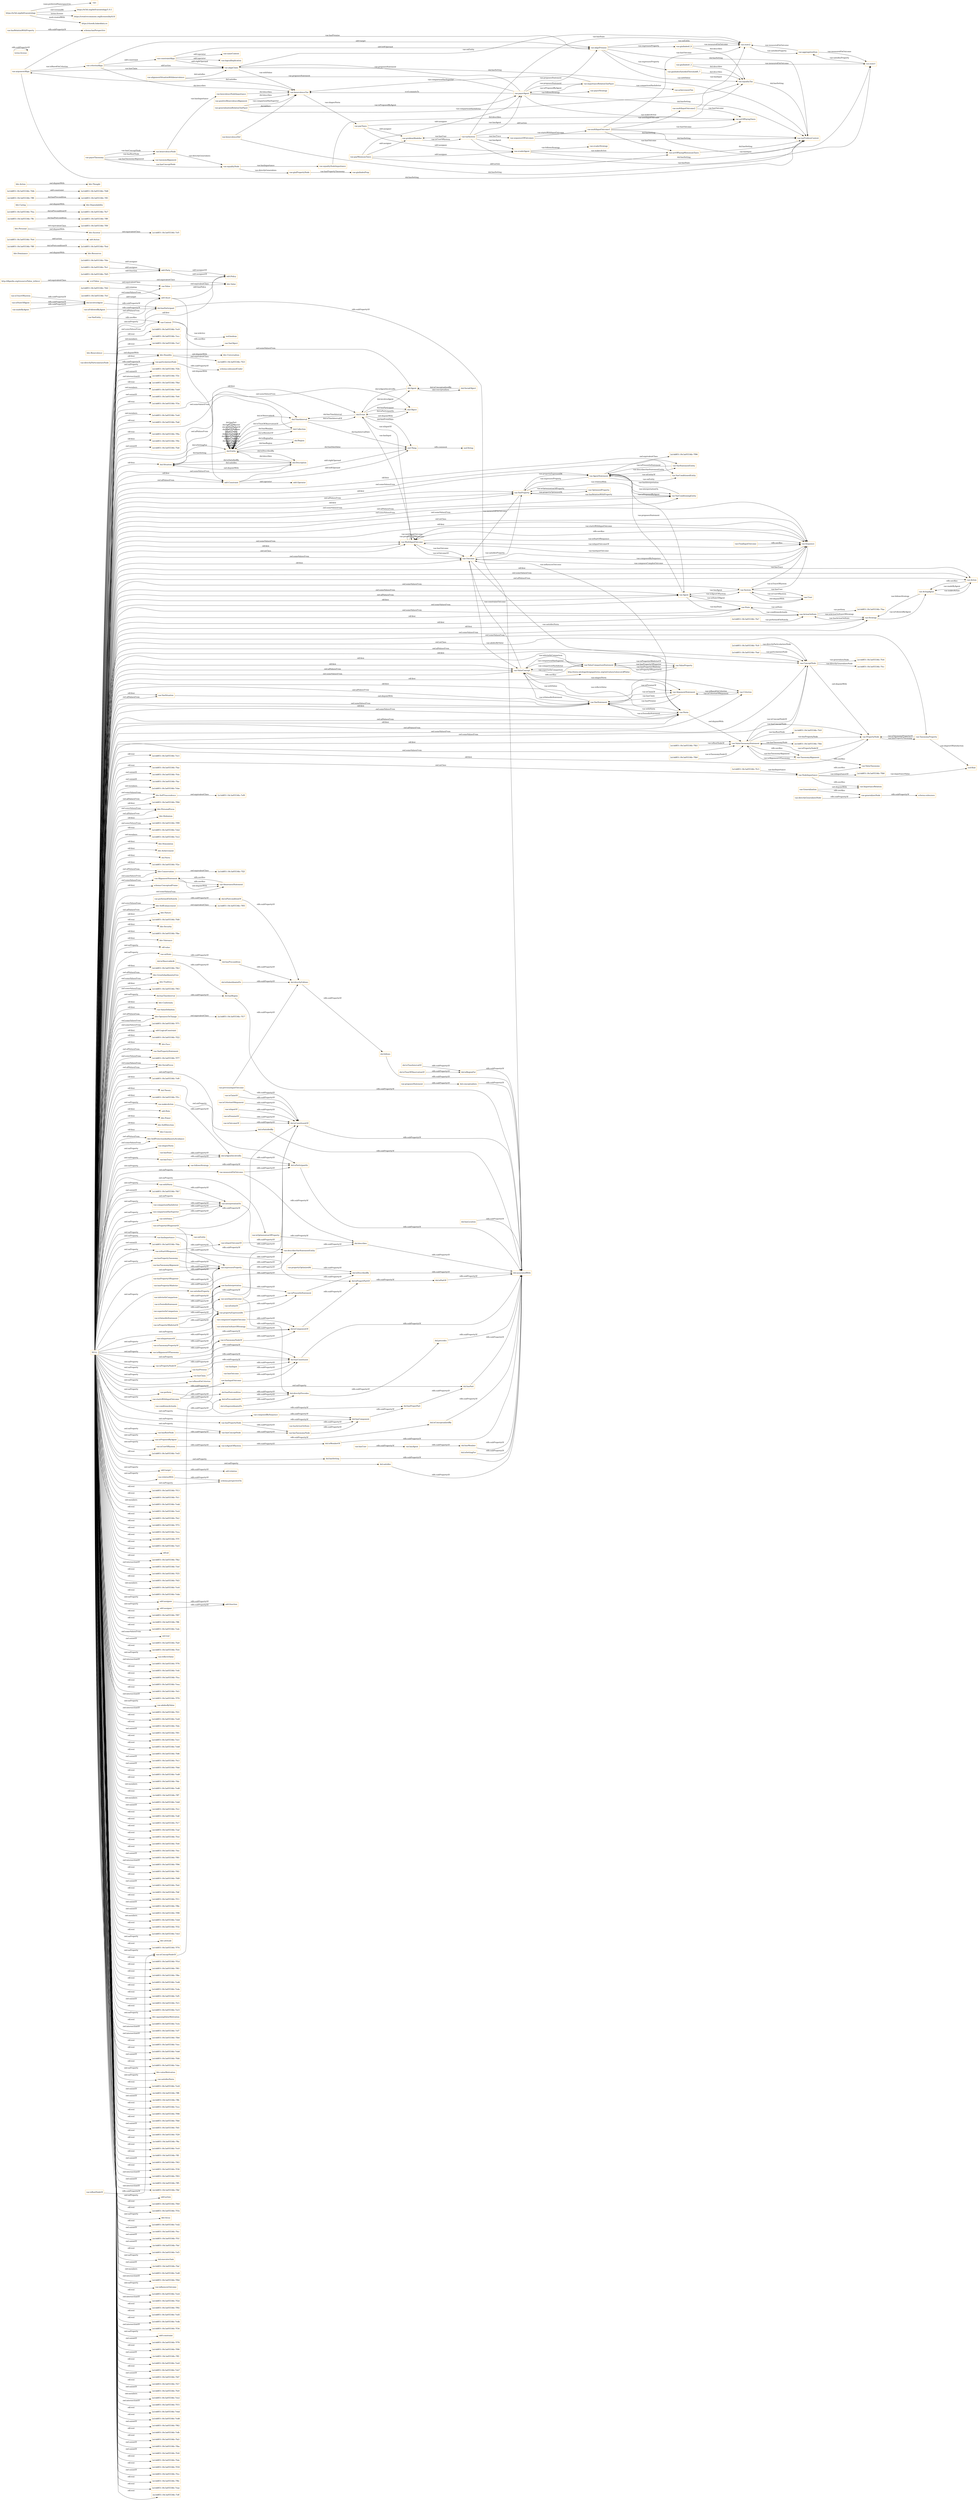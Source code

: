 digraph ar2dtool_diagram { 
rankdir=LR;
size="1501"
node [shape = rectangle, color="orange"]; "2a1dd851:18c3a05534b:-7f0e" "bhv:Dominance" "2a1dd851:18c3a05534b:-7ff0" "dul:Situation" "2a1dd851:18c3a05534b:-7f04" "odrl:Action" "2a1dd851:18c3a05534b:-7f23" "2a1dd851:18c3a05534b:-7fd5" "bhv:PersonalFocus" "2a1dd851:18c3a05534b:-7f0f" "bhv:Hedonism" "bhv:Societal" "vae:NodeImportance" "bhv:Universalism" "2a1dd851:18c3a05534b:-7f99" "2a1dd851:18c3a05534b:-7fb5" "2a1dd851:18c3a05534b:-7f2f" "vae:Value" "bhv:Stimulation" "odrl:Policy" "bhv:Achievement" "bhv:Value" "dul:Norm" "2a1dd851:18c3a05534b:-7fcf" "2a1dd851:18c3a05534b:-7ff9" "odrl:Operator" "2a1dd851:18c3a05534b:-7fc6" "2a1dd851:18c3a05534b:-7f2e" "vae:VaeProperty" "bhv:SelfTrascendence" "2a1dd851:18c3a05534b:-7fc3" "vae:Outcome" "2a1dd851:18c3a05534b:-7fe7" "schema:ConceptualFrame" "vae:VaeEntity" "vae:MultiInputOutcome" "bhv:Conservation" "vae:AlignmentStatement" "bhv:Dependability" "dul:SocialObject" "bhv:Caring" "odrl:Asset" "bhv:Nature" "2a1dd851:18c3a05534b:-7f05" "vae:Generalization" "2a1dd851:18c3a05534b:-7fed" "vae:Context" "vae:ActionOnState" "vae:VaeStatement" "vae:TaxonomyProperty" "bhv:Security" "vae:ConceptNode" "dul:Object" "2a1dd851:18c3a05534b:-7fbe" "bhv:Tolerance" "vae:System" "http://dbpedia.org/resource/Value_(ethics)" "bhv:Humility" "2a1dd851:18c3a05534b:-7fb8" "2a1dd851:18c3a05534b:-7fbb" "2a1dd851:18c3a05534b:-7fb3" "2a1dd851:18c3a05534b:-7fde" "odrl:Party" "vae:Norm" "bhv:GrowthAndAnxietyFree" "vae:User" "vae:Sequence" "vae:AgentStatement" "2a1dd851:18c3a05534b:-7fc9" "2a1dd851:18c3a05534b:-7fcc" "vae:VaeConditionedEntity" "bhv:Tradition" "dul:Event" "2a1dd851:18c3a05534b:-7ff6" "dul:Agent" "2a1dd851:18c3a05534b:-7f63" "vae:ValueTaxonomyStatement" "2a1dd851:18c3a05534b:-7fd2" "2a1dd851:18c3a05534b:-7fea" "vae:TaxonomyAlignment" "bhv:SelfEnhancement" "vae:Strategy" "vae:Agent" "bhv:Benevolence" "vae:FinalInputOutcome" "vae:VaeSituation" "bhv:Conformity" "vae:Action" "bhv:Resources" "dul:Collection" "vae:AwarenessStatement" "2a1dd851:18c3a05534b:-7fd8" "vae:ValueDefinition" "bhv:OpennessToChange" "2a1dd851:18c3a05534b:-7f71" "vae:ActingAgent" "odrl:LogicalConstraint" "vae:ValueConcept" "vae:PropertyNode" "vae:ValueProperty" "vae:ValueComparisonStatement" "vae:VaeStatementEntity" "vae:Criterion" "bhv:Thought" "dul:TimeInterval" "2a1dd851:18c3a05534b:-7f22" "vae:State" "dul:Entity" "2a1dd851:18c3a05534b:-7fa7" "bhv:Face" "vae:VaeConditioningEntity" "2a1dd851:18c3a05534b:-7ef9" "vae:VaePropertyStatement" "2a1dd851:18c3a05534b:-7f77" "bhv:SocialFocus" "2a1dd851:18c3a05534b:-7ef0" "odrl:Constraint" "vae:OptimizedProperty" "dul:Theory" "2a1dd851:18c3a05534b:-7f96" "dul:Region" "dul:Description" "2a1dd851:18c3a05534b:-7f1c" "2a1dd851:18c3a05534b:-7fad" "bhv:Action" "vcvf:Value" "2a1dd851:18c3a05534b:-7faa" "odrl:Rule" "bhv:Power" "vae:ImportanceRelation" "bhv:Personal" "2a1dd851:18c3a05534b:-7ef1" "2a1dd851:18c3a05534b:-7ff3" "2a1dd851:18c3a05534b:-7fb0" "2a1dd851:18c3a05534b:-7fc0" "2a1dd851:18c3a05534b:-7f17" "2a1dd851:18c3a05534b:-7fdb" "vae:ArgumentStatement" "2a1dd851:18c3a05534b:-7fe4" "2a1dd851:18c3a05534b:-7ffc" "bhv:SelfDirection" "bhv:Concern" "2a1dd851:18c3a05534b:-7fe1" "bhv:SelfProtectionAndAnxietyAvoidance" ; /*classes style*/
	"bhv:Action" -> "bhv:Thought" [ label = "owl:disjointWith" ];
	"vae:particularizesNode" -> "schema:subsumedUnder" [ label = "rdfs:subPropertyOf" ];
	"vae:hasConceptNode" -> "vae:hasTaxonomyNode" [ label = "rdfs:subPropertyOf" ];
	"vae:ConceptNode" -> "vae:PropertyNode" [ label = "owl:disjointWith" ];
	"vae:argumentAlign" -> "vae:criterionAlign" [ label = "vae:isBasedOnCriterion" ];
	"vae:argumentAlign" -> "vae:alignPremise" [ label = "vae:hasPremise" ];
	"vae:argumentAlign" -> "vae:alignClaim" [ label = "vae:hasClaim" ];
	"vae:argumentAlign" -> "vae:taxProblemContext" [ label = "dul:hasSetting" ];
	"vae:isTaxonomyNodeOf" -> "dul:isComponentOf" [ label = "rdfs:subPropertyOf" ];
	"vae:previousInputOutcome" -> "dul:isConstituentOf" [ label = "rdfs:subPropertyOf" ];
	"vae:previousInputOutcome" -> "dul:directlyFollows" [ label = "rdfs:subPropertyOf" ];
	"vae:proposesStatement" -> "dul:conceptualizes" [ label = "rdfs:subPropertyOf" ];
	"vae:hasTaxonomyNode" -> "dul:hasComponent" [ label = "rdfs:subPropertyOf" ];
	"vae:giniPropertyNode" -> "vae:giniIndexProp" [ label = "vae:hasPropertyTaxonomy" ];
	"dul:isSatisfiedBy" -> "dul:associatedWith" [ label = "rdfs:subPropertyOf" ];
	"vae:nextInputOutcome" -> "dul:isConstituentOf" [ label = "rdfs:subPropertyOf" ];
	"vae:nextInputOutcome" -> "dul:directlyPrecedes" [ label = "rdfs:subPropertyOf" ];
	"vae:VaeSituation" -> "vae:VaeStatement" [ label = "owl:disjointWith" ];
	"vae:benvolenceNodeImportance" -> "vae:benevolenceTax" [ label = "dul:describes" ];
	"dul:conceptualizes" -> "dul:associatedWith" [ label = "rdfs:subPropertyOf" ];
	"vae:comparisonHasInferior" -> "vae:interpretationOn" [ label = "rdfs:subPropertyOf" ];
	"vae:hasTrace" -> "dul:isAgentInvolvedIn" [ label = "rdfs:subPropertyOf" ];
	"vae:isInputOf" -> "dul:isConstituentOf" [ label = "rdfs:subPropertyOf" ];
	"dul:involvesAgent" -> "dul:hasParticipant" [ label = "rdfs:subPropertyOf" ];
	"dul:isObservableAt" -> "dul:hasRegion" [ label = "rdfs:subPropertyOf" ];
	"terms:license" -> "terms:license" [ label = "rdfs:subPropertyOf" ];
	"vae:multiInputOutcome2" -> "vae:actOfPayingTaxes" [ label = "vae:hasOutcome" ];
	"vae:multiInputOutcome2" -> "vae:state2" [ label = "vae:hasInput" ];
	"dul:hasLocation" -> "dul:associatedWith" [ label = "rdfs:subPropertyOf" ];
	"bhv:SelfTrascendence" -> "2a1dd851:18c3a05534b:-7ef9" [ label = "owl:equivalentClass" ];
	"dul:isAgentInvolvedIn" -> "dul:isParticipantIn" [ label = "rdfs:subPropertyOf" ];
	"http://dbpedia.org/resource/Value_(ethics)" -> "vcvf:Value" [ label = "owl:equivalentClass" ];
	"vae:describesVaeStatementEntity" -> "dul:describes" [ label = "rdfs:subPropertyOf" ];
	"vae:hasPropertyTaxonomy" -> "vae:expressesProperty" [ label = "rdfs:subPropertyOf" ];
	"dul:Event" -> "dul:Object" [ label = "owl:disjointWith" ];
	"vae:isPremiseOf" -> "dul:isConstituentOf" [ label = "rdfs:subPropertyOf" ];
	"dul:isConstituentOf" -> "dul:associatedWith" [ label = "rdfs:subPropertyOf" ];
	"vae:interpretationOn" -> "vae:describesVaeStatementEntity" [ label = "rdfs:subPropertyOf" ];
	"vae:isTestedInStatement" -> "vae:hasInterpretation" [ label = "rdfs:subPropertyOf" ];
	"dul:Description" -> "dul:Situation" [ label = "owl:disjointWith" ];
	"vae:giniIndex0_3" -> "vae:state1" [ label = "vae:measuredOnOutcome" ];
	"vae:giniIndex0_3" -> "vae:equalityTax" [ label = "dul:describes" ];
	"vae:madeByAgent" -> "dul:involvesAgent" [ label = "rdfs:subPropertyOf" ];
	"dul:isPreconditionOf" -> "dul:directlyPrecedes" [ label = "rdfs:subPropertyOf" ];
	"vae:isOutcomeOf" -> "dul:isConstituentOf" [ label = "rdfs:subPropertyOf" ];
	"vae:isPresentInStatement" -> "dul:isDescribedBy" [ label = "rdfs:subPropertyOf" ];
	"vae:hasInput" -> "dul:hasConstituent" [ label = "rdfs:subPropertyOf" ];
	"bhv:Personal" -> "bhv:Societal" [ label = "owl:disjointWith" ];
	"bhv:Personal" -> "2a1dd851:18c3a05534b:-7f0f" [ label = "owl:equivalentClass" ];
	"vae:hasUser" -> "vae:hasAgent" [ label = "rdfs:subPropertyOf" ];
	"vae:equalityTax" -> "vae:taxProblemContext" [ label = "dul:hasSetting" ];
	"dul:hasPart" -> "dul:associatedWith" [ label = "rdfs:subPropertyOf" ];
	"vae:onState" -> "dul:hasPrecondition" [ label = "rdfs:subPropertyOf" ];
	"vae:hasActionOnState" -> "dul:hasComponent" [ label = "rdfs:subPropertyOf" ];
	"vae:AgentStatement" -> "2a1dd851:18c3a05534b:-7f96" [ label = "owl:equivalentClass" ];
	"vae:hasPropertyNode" -> "vae:hasTaxonomyNode" [ label = "rdfs:subPropertyOf" ];
	"vae:hasPropertyNode" -> "dul:hasComponent" [ label = "rdfs:subPropertyOf" ];
	"vae:payMinimumTaxes" -> "vae:problemModeller" [ label = "odrl:assigner" ];
	"vae:payMinimumTaxes" -> "vae:payerAgent" [ label = "odrl:assignee" ];
	"vae:payMinimumTaxes" -> "vae:evaderAgent" [ label = "odrl:assignee" ];
	"vae:payMinimumTaxes" -> "vae:actOfPayingMiniumumTaxes" [ label = "odrl:action" ];
	"vae:equalityNode" -> "vae:giniPropertyNode" [ label = "vae:directlyGeneralizes" ];
	"vae:equalityNode" -> "vae:equalityNodeImportance" [ label = "vae:hasImportance" ];
	"dul:hasPrecondition" -> "dul:directlyFollows" [ label = "rdfs:subPropertyOf" ];
	"vae:hasPropertyOfSuperior" -> "vae:expressesProperty" [ label = "rdfs:subPropertyOf" ];
	"odrl:Asset" -> "odrl:Constraint" [ label = "owl:disjointWith" ];
	"bhv:Conservation" -> "2a1dd851:18c3a05534b:-7f2f" [ label = "owl:equivalentClass" ];
	"dul:hasRegion" -> "dul:associatedWith" [ label = "rdfs:subPropertyOf" ];
	"vae:isPropertyNodeOf" -> "vae:isTaxonomyNodeOf" [ label = "rdfs:subPropertyOf" ];
	"vae:isPropertyNodeOf" -> "dul:isComponentOf" [ label = "rdfs:subPropertyOf" ];
	"bhv:Societal" -> "2a1dd851:18c3a05534b:-7ef1" [ label = "owl:equivalentClass" ];
	"dul:precedes" -> "dul:associatedWith" [ label = "rdfs:subPropertyOf" ];
	"vae:comparisonHasSuperior" -> "vae:interpretationOn" [ label = "rdfs:subPropertyOf" ];
	"vae:hasOutcome" -> "dul:hasConstituent" [ label = "rdfs:subPropertyOf" ];
	"vae:Norm" -> "vae:ValueTaxonomyStatement" [ label = "owl:disjointWith" ];
	"vae:alignPremise" -> "vae:equalityTax" [ label = "vae:withValue" ];
	"vae:alignPremise" -> "vae:state2" [ label = "vae:onEntity" ];
	"vae:alignPremise" -> "vae:giniIndexSatisfiedThreshold0_7" [ label = "vae:expressesProperty" ];
	"vae:alignPremise" -> "vae:giniIndex0_9" [ label = "vae:expressesProperty" ];
	"vae:alignPremise" -> "vae:taxProblemContext" [ label = "dul:hasSetting" ];
	"vae:isProposedByAgent" -> "dul:isConceptualizedBy" [ label = "rdfs:subPropertyOf" ];
	"dul:isComponentOf" -> "dul:isPropertPartOf" [ label = "rdfs:subPropertyOf" ];
	"vae:Value" -> "bhv:Value" [ label = "owl:equivalentClass" ];
	"bhv:Dominance" -> "bhv:Resources" [ label = "owl:disjointWith" ];
	"vae:isEntityOf" -> "vae:isPresentInStatement" [ label = "rdfs:subPropertyOf" ];
	"dul:isConceptualizedBy" -> "dul:associatedWith" [ label = "rdfs:subPropertyOf" ];
	"vae:MultiInputOutcome" -> "vae:Sequence" [ label = "rdfs:seeAlso" ];
	"vae:propertyExpressedAt" -> "vae:isPresentInStatement" [ label = "rdfs:subPropertyOf" ];
	"vae:payerAgent" -> "vae:taxProblemContext" [ label = "dul:hasSetting" ];
	"vae:payerAgent" -> "vae:importanceRelationTaxPayer" [ label = "vae:proposesStatement" ];
	"vae:payerAgent" -> "vae:payerStrategy" [ label = "vae:followsStrategy" ];
	"vae:payerAgent" -> "vae:benevolenceTax" [ label = "vcvf:commitsTo" ];
	"vae:payerAgent" -> "vae:argumentAlign" [ label = "vae:proposesStatement" ];
	"vae:payerAgent" -> "vae:alignClaim" [ label = "vae:proposesStatement" ];
	"vae:payerAgent" -> "vae:actOfPayingTaxes" [ label = "vae:makesAction" ];
	"vae:payerAgent" -> "vae:alignPremise" [ label = "vae:proposesStatement" ];
	"vae:hasState" -> "dul:isAgentInvolvedIn" [ label = "rdfs:subPropertyOf" ];
	"vae:AwarenessStatement" -> "vae:AlignmentStatement" [ label = "rdfs:seeAlso" ];
	"vae:isConceptNodeOf" -> "vae:isTaxonomyNodeOf" [ label = "rdfs:subPropertyOf" ];
	"bhv:Caring" -> "bhv:Dependability" [ label = "owl:disjointWith" ];
	"vae:payTaxes" -> "vae:problemModeller" [ label = "odrl:assigner" ];
	"vae:payTaxes" -> "vae:evaderAgent" [ label = "odrl:assignee" ];
	"vae:payTaxes" -> "vae:actOfPayingTaxes" [ label = "odrl:action" ];
	"vae:hasRootNode" -> "vae:hasConceptNode" [ label = "rdfs:subPropertyOf" ];
	"vae:isAgentOfSystem" -> "dul:isMemberOf" [ label = "rdfs:subPropertyOf" ];
	"dul:hasProperPart" -> "dul:hasPart" [ label = "rdfs:subPropertyOf" ];
	"vae:aggregationSum" -> "vae:state2" [ label = "vae:measuredOnOutcome" ];
	"vae:aggregationSum" -> "vae:state1" [ label = "vae:measuredOnOutcome" ];
	"vae:ValueConcept" -> "http://www.ontologydesignpatterns.org/ont/values/valuecore#Value" [ label = "rdfs:seeAlso" ];
	"vae:state1" -> "vae:aggregationSum" [ label = "vae:satisfiesProperty" ];
	"vae:isInputOutcomeOf" -> "dul:isConstituentOf" [ label = "rdfs:subPropertyOf" ];
	"vae:payerTaxonomy" -> "vae:taxonomAlignment" [ label = "vae:hasTaxonomyAlignment" ];
	"vae:payerTaxonomy" -> "vae:benevolenceNode" [ label = "vae:hasRootNode" ];
	"vae:payerTaxonomy" -> "vae:equalityNode" [ label = "vae:hasConceptNode" ];
	"vae:payerTaxonomy" -> "vae:benevolenceNode" [ label = "vae:hasConceptNode" ];
	"vae:isTaxonomyPropertyOf" -> "vae:propertyExpressedAt" [ label = "rdfs:subPropertyOf" ];
	"vae:giniIndex0_9" -> "vae:state2" [ label = "vae:measuredOnOutcome" ];
	"vae:giniIndex0_9" -> "vae:equalityTax" [ label = "dul:describes" ];
	"vae:directlyParticularizesNode" -> "vae:particularizesNode" [ label = "rdfs:subPropertyOf" ];
	"vae:isRootNodeOf" -> "vae:isConceptNodeOf" [ label = "rdfs:subPropertyOf" ];
	"vae:problemModeller" -> "vae:taxSystem" [ label = "vae:isUserOfSystem" ];
	"dul:hasSetting" -> "dul:associatedWith" [ label = "rdfs:subPropertyOf" ];
	"dul:hasMember" -> "dul:associatedWith" [ label = "rdfs:subPropertyOf" ];
	"vae:expressesProperty" -> "vae:describesVaeStatementEntity" [ label = "rdfs:subPropertyOf" ];
	"vae:taxSystem" -> "vae:problemModeller" [ label = "vae:hasUser" ];
	"vae:taxSystem" -> "vae:sequenceOfOutcomes" [ label = "vae:hasTrace" ];
	"vae:taxSystem" -> "vae:state2" [ label = "vae:hasState" ];
	"vae:taxSystem" -> "vae:state1" [ label = "vae:hasState" ];
	"vae:taxSystem" -> "vae:payerAgent" [ label = "vae:hasAgent" ];
	"vae:taxSystem" -> "vae:evaderAgent" [ label = "vae:hasAgent" ];
	"vae:taxSystem" -> "vae:taxProblemContext" [ label = "dul:hasSetting" ];
	"vae:hasAgent" -> "dul:hasMember" [ label = "rdfs:subPropertyOf" ];
	"vae:isFollowedByAgent" -> "dul:hasParticipant" [ label = "rdfs:subPropertyOf" ];
	"vae:criterionAlign" -> "vae:alignPremise" [ label = "odrl:target" ];
	"vae:criterionAlign" -> "vae:constraintAlign" [ label = "odrl:constraint" ];
	"vae:criterionAlign" -> "vae:alignClaim" [ label = "odrl:action" ];
	"vae:criterionAlign" -> "vae:benevolenceTax" [ label = "dul:describes" ];
	"vae:hasRelationWithProperty" -> "schema:hasPerspective" [ label = "rdfs:subPropertyOf" ];
	"vae:measuredOnOutcome" -> "dul:isParticipantIn" [ label = "rdfs:subPropertyOf" ];
	"vae:measuredOnOutcome" -> "dul:describes" [ label = "rdfs:subPropertyOf" ];
	"vae:isImportanceOf" -> "vae:propertyExpressedAt" [ label = "rdfs:subPropertyOf" ];
	"dul:isSettingFor" -> "dul:associatedWith" [ label = "rdfs:subPropertyOf" ];
	"vae:perform" -> "dul:hasPostcondition" [ label = "rdfs:subPropertyOf" ];
	"vcvf:Value" -> "bhv:Value" [ label = "owl:equivalentClass" ];
	"vcvf:Value" -> "vae:Value" [ label = "owl:equivalentClass" ];
	"dul:isPartOf" -> "dul:associatedWith" [ label = "rdfs:subPropertyOf" ];
	"vae:isTraceOfSystem" -> "dul:involvesAgent" [ label = "rdfs:subPropertyOf" ];
	"dul:isParticipantIn" -> "dul:associatedWith" [ label = "rdfs:subPropertyOf" ];
	"vae:directlyGeneralizesNode" -> "vae:generalizesNode" [ label = "rdfs:subPropertyOf" ];
	"dul:hasTimeInterval" -> "dul:hasRegion" [ label = "rdfs:subPropertyOf" ];
	"vae:importanceRelationTaxPayer" -> "vae:payerAgent" [ label = "vae:isProposedByAgent" ];
	"vae:importanceRelationTaxPayer" -> "vae:benevolenceTax" [ label = "vae:comparisonHasSuperior" ];
	"vae:importanceRelationTaxPayer" -> "vae:achievementTax" [ label = "vae:comparisonHasInferior" ];
	"vae:conditionsActionIn" -> "dul:isPreconditionOf" [ label = "rdfs:subPropertyOf" ];
	"vae:superiorInComparison" -> "vae:hasInterpretation" [ label = "rdfs:subPropertyOf" ];
	"vae:System" -> "vae:User" [ label = "owl:disjointWith" ];
	"dul:satisfies" -> "dul:associatedWith" [ label = "rdfs:subPropertyOf" ];
	"vae:ValueTaxonomyStatement" -> "vae:TaxonomyAlignment" [ label = "rdfs:seeAlso" ];
	"vae:followsStrategy" -> "dul:isParticipantIn" [ label = "rdfs:subPropertyOf" ];
	"vae:hasPropertyOfInferior" -> "vae:expressesProperty" [ label = "rdfs:subPropertyOf" ];
	"vae:composedBySequence" -> "dul:hasComponent" [ label = "rdfs:subPropertyOf" ];
	"vae:isActionOnStateOfStrategy" -> "dul:isComponentOf" [ label = "rdfs:subPropertyOf" ];
	"https://w3id.org/def/vaeontology" -> "vae:" [ label = "vann:preferredNamespaceUri" ];
	"https://w3id.org/def/vaeontology" -> "https://w3id.org/def/vaeontology/1.0.1" [ label = "owl:versionIRI" ];
	"https://w3id.org/def/vaeontology" -> "https://creativecommons.org/licenses/by/4.0/" [ label = "terms:license" ];
	"https://w3id.org/def/vaeontology" -> "https://chowlk.linkeddata.es" [ label = "mod:createdWith" ];
	"vae:benevolenceTax" -> "vae:payTaxes" [ label = "vae:shapesNorm" ];
	"dul:hasComponent" -> "dul:hasProperPart" [ label = "rdfs:subPropertyOf" ];
	"vae:startsWithInputOutcome" -> "vae:hasInputOutcome" [ label = "rdfs:subPropertyOf" ];
	"vae:startsWithInputOutcome" -> "dul:hasProperPart" [ label = "rdfs:subPropertyOf" ];
	"dul:hasParticipant" -> "dul:associatedWith" [ label = "rdfs:subPropertyOf" ];
	"vae:isOptimizationOfProperty" -> "dul:describes" [ label = "rdfs:subPropertyOf" ];
	"vae:propertyOptimizedAt" -> "dul:isDescribedBy" [ label = "rdfs:subPropertyOf" ];
	"bhv:Humility" -> "bhv:Universalism" [ label = "owl:disjointWith" ];
	"bhv:Humility" -> "2a1dd851:18c3a05534b:-7f23" [ label = "owl:equivalentClass" ];
	"vae:FinalInputOutcome" -> "vae:Sequence" [ label = "rdfs:seeAlso" ];
	"odrl:target" -> "odrl:relation" [ label = "rdfs:subPropertyOf" ];
	"vae:benevolenceDef" -> "vae:benevolenceTax" [ label = "dul:defines" ];
	"vae:benevolenceDef" -> "vae:taxProblemContext" [ label = "dul:hasSetting" ];
	"bhv:SelfEnhancement" -> "2a1dd851:18c3a05534b:-7f05" [ label = "owl:equivalentClass" ];
	"dul:directlyPrecedes" -> "dul:precedes" [ label = "rdfs:subPropertyOf" ];
	"vae:makesAction" -> "dul:isAgentInvolvedIn" [ label = "rdfs:subPropertyOf" ];
	"vae:withValue" -> "vae:interpretationOn" [ label = "rdfs:subPropertyOf" ];
	"vae:constraintAlign" -> "vae:alignClaim" [ label = "odrl:rightOperand" ];
	"vae:constraintAlign" -> "vae:sameContext" [ label = "odrl:operator" ];
	"vae:constraintAlign" -> "vae:logicalImplication" [ label = "odrl:operator" ];
	"vae:constraintAlign" -> "vae:alignPremise" [ label = "odrl:leftOperand" ];
	"dul:isRegionFor" -> "dul:associatedWith" [ label = "rdfs:subPropertyOf" ];
	"dul:describes" -> "dul:associatedWith" [ label = "rdfs:subPropertyOf" ];
	"vae:satisfiesProperty" -> "dul:isDescribedBy" [ label = "rdfs:subPropertyOf" ];
	"vae:isAlignmentOfTaxonomy" -> "vae:propertyExpressedAt" [ label = "rdfs:subPropertyOf" ];
	"vae:TaxonomyAlignment" -> "vae:ValueTaxonomy" [ label = "rdfs:seeAlso" ];
	"vae:generalizationRelationTaxPayer" -> "vae:payerAgent" [ label = "vae:isProposedByAgent" ];
	"vae:generalizationRelationTaxPayer" -> "vae:benevolenceTax" [ label = "vae:comparisonHasSuperior" ];
	"vae:generalizationRelationTaxPayer" -> "vae:equalityTax" [ label = "vae:comparisonHasInferior" ];
	"vae:hasImportance" -> "vae:expressesProperty" [ label = "rdfs:subPropertyOf" ];
	"vae:alignClaim" -> "vae:benevolenceTax" [ label = "vae:withValue" ];
	"vae:alignClaim" -> "vae:state2" [ label = "vae:onEntity" ];
	"vae:alignClaim" -> "vae:taxProblemContext" [ label = "dul:hasSetting" ];
	"dul:isDescribedBy" -> "dul:associatedWith" [ label = "rdfs:subPropertyOf" ];
	"vae:actOfPayingMiniumumTaxes" -> "vae:taxProblemContext" [ label = "dul:hasSetting" ];
	"vae:relationWith" -> "schema:perspectiveOn" [ label = "rdfs:subPropertyOf" ];
	"vae:NodeImportance" -> "vae:ValueTaxonomy" [ label = "rdfs:seeAlso" ];
	"vae:NodeImportance" -> "vae:ImportanceRelation" [ label = "rdfs:seeAlso" ];
	"dul:isSubordinatedTo" -> "dul:directlyFollows" [ label = "rdfs:subPropertyOf" ];
	"vae:multiInputOutcome1" -> "vae:multiInputOutcome2" [ label = "vae:nextInputOutcome" ];
	"vae:multiInputOutcome1" -> "vae:state2" [ label = "vae:hasOutcome" ];
	"vae:multiInputOutcome1" -> "vae:actOfPayingTaxes" [ label = "vae:hasOutcome" ];
	"vae:multiInputOutcome1" -> "vae:actOfPayingMiniumumTaxes" [ label = "vae:hasOutcome" ];
	"vae:multiInputOutcome1" -> "vae:state1" [ label = "vae:hasInput" ];
	"vae:Action" -> "vae:ActingAgent" [ label = "rdfs:seeAlso" ];
	"vae:isValuedInStatement" -> "vae:hasInterpretation" [ label = "rdfs:subPropertyOf" ];
	"vae:sequenceOfOutcomes" -> "vae:multiInputOutcome1" [ label = "vae:startsWithInputOutcome" ];
	"vae:sequenceOfOutcomes" -> "vae:taxProblemContext" [ label = "dul:hasSetting" ];
	"vae:inferiorInComparison" -> "vae:hasInterpretation" [ label = "rdfs:subPropertyOf" ];
	"vae:VaeEntity" -> "vae:Context" [ label = "rdfs:seeAlso" ];
	"vae:withNorm" -> "vae:interpretationOn" [ label = "rdfs:subPropertyOf" ];
	"vae:isClaimOf" -> "dul:isConstituentOf" [ label = "rdfs:subPropertyOf" ];
	"vae:hasInputOutcome" -> "dul:hasConstituent" [ label = "rdfs:subPropertyOf" ];
	"vae:alignmentSituationWithbenevolence" -> "vae:benevolenceTax" [ label = "dul:satisfies" ];
	"vae:alignmentSituationWithbenevolence" -> "vae:alignClaim" [ label = "dul:satisfies" ];
	"vae:isPropertyOfSuperiorOf" -> "vae:propertyExpressedAt" [ label = "rdfs:subPropertyOf" ];
	"vae:isPropertyOfSuperiorOf" -> "dul:isConstituentOf" [ label = "rdfs:subPropertyOf" ];
	"vae:evaderAgent" -> "vae:actOfPayingMiniumumTaxes" [ label = "vae:makesAction" ];
	"vae:evaderAgent" -> "vae:evaderStrategy" [ label = "vae:followsStrategy" ];
	"vae:evaderAgent" -> "vae:taxProblemContext" [ label = "dul:hasSetting" ];
	"vae:isStateOfAgent" -> "dul:involvesAgent" [ label = "rdfs:subPropertyOf" ];
	"dul:isPropertPartOf" -> "dul:isPartOf" [ label = "rdfs:subPropertyOf" ];
	"vae:Generalization" -> "vae:generalizesNode" [ label = "rdfs:seeAlso" ];
	"vae:Generalization" -> "vae:ImportanceRelation" [ label = "owl:disjointWith" ];
	"vae:Context" -> "vae:VaeObject" [ label = "rdfs:seeAlso" ];
	"NULL" -> "2a1dd851:18c3a05534b:-7fbe" [ label = "rdf:first" ];
	"NULL" -> "2a1dd851:18c3a05534b:-7f13" [ label = "rdf:rest" ];
	"NULL" -> "2a1dd851:18c3a05534b:-7fc1" [ label = "rdf:rest" ];
	"NULL" -> "2a1dd851:18c3a05534b:-7ef0" [ label = "rdf:first" ];
	"NULL" -> "dul:Collection" [ label = "owl:allValuesFrom" ];
	"NULL" -> "2a1dd851:18c3a05534b:-7edd" [ label = "owl:members" ];
	"NULL" -> "vae:hasConceptNode" [ label = "owl:onProperty" ];
	"NULL" -> "2a1dd851:18c3a05534b:-7ec4" [ label = "rdf:rest" ];
	"NULL" -> "bhv:PersonalFocus" [ label = "owl:someValuesFrom" ];
	"NULL" -> "2a1dd851:18c3a05534b:-7fe2" [ label = "rdf:rest" ];
	"NULL" -> "bhv:Hedonism" [ label = "rdf:first" ];
	"NULL" -> "2a1dd851:18c3a05534b:-7f72" [ label = "rdf:rest" ];
	"NULL" -> "2a1dd851:18c3a05534b:-7eca" [ label = "rdf:rest" ];
	"NULL" -> "2a1dd851:18c3a05534b:-7f7f" [ label = "rdf:rest" ];
	"NULL" -> "bhv:Conservation" [ label = "owl:allValuesFrom" ];
	"NULL" -> "2a1dd851:18c3a05534b:-7ee5" [ label = "rdf:rest" ];
	"NULL" -> "rdf:nil" [ label = "rdf:rest" ];
	"NULL" -> "2a1dd851:18c3a05534b:-7fb2" [ label = "rdf:rest" ];
	"NULL" -> "vae:VaeConditioningEntity" [ label = "owl:someValuesFrom" ];
	"NULL" -> "2a1dd851:18c3a05534b:-7eef" [ label = "owl:intersectionOf" ];
	"NULL" -> "vae:isBasedOnCriterion" [ label = "owl:onProperty" ];
	"NULL" -> "2a1dd851:18c3a05534b:-7f25" [ label = "rdf:rest" ];
	"NULL" -> "vae:interpretationOn" [ label = "owl:onProperty" ];
	"NULL" -> "2a1dd851:18c3a05534b:-7fd3" [ label = "rdf:rest" ];
	"NULL" -> "vae:ConceptNode" [ label = "rdf:first" ];
	"NULL" -> "2a1dd851:18c3a05534b:-7ec6" [ label = "owl:members" ];
	"NULL" -> "vae:PropertyNode" [ label = "rdf:first" ];
	"NULL" -> "2a1dd851:18c3a05534b:-7ebb" [ label = "rdf:rest" ];
	"NULL" -> "odrl:assignee" [ label = "owl:onProperty" ];
	"NULL" -> "2a1dd851:18c3a05534b:-7f97" [ label = "rdf:rest" ];
	"NULL" -> "2a1dd851:18c3a05534b:-7ff4" [ label = "rdf:rest" ];
	"NULL" -> "vae:ConceptNode" [ label = "owl:someValuesFrom" ];
	"NULL" -> "vae:expressesProperty" [ label = "owl:onProperty" ];
	"NULL" -> "vae:VaeSituation" [ label = "owl:allValuesFrom" ];
	"NULL" -> "2a1dd851:18c3a05534b:-7edc" [ label = "rdf:rest" ];
	"NULL" -> "dul:hasSetting" [ label = "owl:onProperty" ];
	"NULL" -> "bhv:SelfTrascendence" [ label = "owl:someValuesFrom" ];
	"NULL" -> "owl:real" [ label = "owl:someValuesFrom" ];
	"NULL" -> "2a1dd851:18c3a05534b:-7fa9" [ label = "owl:unionOf" ];
	"NULL" -> "2a1dd851:18c3a05534b:-7fc4" [ label = "rdf:rest" ];
	"NULL" -> "vae:reflectsValue" [ label = "owl:onProperty" ];
	"NULL" -> "odrl:LogicalConstraint" [ label = "rdf:first" ];
	"NULL" -> "2a1dd851:18c3a05534b:-7f76" [ label = "owl:intersectionOf" ];
	"NULL" -> "2a1dd851:18c3a05534b:-7efd" [ label = "rdf:rest" ];
	"NULL" -> "2a1dd851:18c3a05534b:-7fca" [ label = "rdf:rest" ];
	"NULL" -> "2a1dd851:18c3a05534b:-7eea" [ label = "rdf:rest" ];
	"NULL" -> "vae:onEntity" [ label = "owl:onProperty" ];
	"NULL" -> "2a1dd851:18c3a05534b:-7fe5" [ label = "rdf:rest" ];
	"NULL" -> "vae:VaeConditioningEntity" [ label = "owl:allValuesFrom" ];
	"NULL" -> "2a1dd851:18c3a05534b:-7f70" [ label = "owl:intersectionOf" ];
	"NULL" -> "vae:abidesByValue" [ label = "owl:onProperty" ];
	"NULL" -> "vae:comparisonHasInferior" [ label = "owl:onProperty" ];
	"NULL" -> "2a1dd851:18c3a05534b:-7f21" [ label = "owl:intersectionOf" ];
	"NULL" -> "2a1dd851:18c3a05534b:-7ee8" [ label = "rdf:rest" ];
	"NULL" -> "2a1dd851:18c3a05534b:-7feb" [ label = "rdf:rest" ];
	"NULL" -> "2a1dd851:18c3a05534b:-7f01" [ label = "owl:unionOf" ];
	"NULL" -> "2a1dd851:18c3a05534b:-7f71" [ label = "owl:someValuesFrom" ];
	"NULL" -> "vae:isUserOfSystem" [ label = "owl:onProperty" ];
	"NULL" -> "2a1dd851:18c3a05534b:-7ee1" [ label = "rdf:rest" ];
	"NULL" -> "vae:ActionOnState" [ label = "rdf:first" ];
	"NULL" -> "vae:VaeStatement" [ label = "owl:someValuesFrom" ];
	"NULL" -> "2a1dd851:18c3a05534b:-7eb8" [ label = "rdf:rest" ];
	"NULL" -> "vae:Criterion" [ label = "owl:allValuesFrom" ];
	"NULL" -> "odrl:Constraint" [ label = "owl:allValuesFrom" ];
	"NULL" -> "vae:VaeProperty" [ label = "owl:allValuesFrom" ];
	"NULL" -> "2a1dd851:18c3a05534b:-7fd6" [ label = "rdf:rest" ];
	"NULL" -> "2a1dd851:18c3a05534b:-7fe3" [ label = "owl:unionOf" ];
	"NULL" -> "vae:Strategy" [ label = "owl:someValuesFrom" ];
	"NULL" -> "bhv:GrowthAndAnxietyFree" [ label = "owl:someValuesFrom" ];
	"NULL" -> "vae:withValue" [ label = "owl:onProperty" ];
	"NULL" -> "2a1dd851:18c3a05534b:-7fdd" [ label = "owl:unionOf" ];
	"NULL" -> "2a1dd851:18c3a05534b:-7ed9" [ label = "rdf:rest" ];
	"NULL" -> "vae:ConceptNode" [ label = "owl:onClass" ];
	"NULL" -> "vae:Action" [ label = "rdf:first" ];
	"NULL" -> "2a1dd851:18c3a05534b:-7fdc" [ label = "rdf:rest" ];
	"NULL" -> "2a1dd851:18c3a05534b:-7ed6" [ label = "owl:members" ];
	"NULL" -> "2a1dd851:18c3a05534b:-7ff7" [ label = "rdf:rest" ];
	"NULL" -> "2a1dd851:18c3a05534b:-7eb0" [ label = "owl:members" ];
	"NULL" -> "vae:MultiInputOutcome" [ label = "owl:someValuesFrom" ];
	"NULL" -> "2a1dd851:18c3a05534b:-7fc2" [ label = "owl:unionOf" ];
	"NULL" -> "2a1dd851:18c3a05534b:-7edf" [ label = "rdf:rest" ];
	"NULL" -> "dul:hasPart" [ label = "owl:onProperty" ];
	"NULL" -> "2a1dd851:18c3a05534b:-7fc7" [ label = "rdf:rest" ];
	"NULL" -> "2a1dd851:18c3a05534b:-7eaf" [ label = "rdf:rest" ];
	"NULL" -> "vae:AwarenessStatement" [ label = "owl:someValuesFrom" ];
	"NULL" -> "vae:Sequence" [ label = "owl:someValuesFrom" ];
	"NULL" -> "2a1dd851:18c3a05534b:-7fcd" [ label = "rdf:rest" ];
	"NULL" -> "2a1dd851:18c3a05534b:-7fe8" [ label = "rdf:rest" ];
	"NULL" -> "vae:startsWithInputOutcome" [ label = "owl:onProperty" ];
	"NULL" -> "2a1dd851:18c3a05534b:-7fee" [ label = "rdf:rest" ];
	"NULL" -> "2a1dd851:18c3a05534b:-7f81" [ label = "owl:unionOf" ];
	"NULL" -> "2a1dd851:18c3a05534b:-7f94" [ label = "owl:intersectionOf" ];
	"NULL" -> "2a1dd851:18c3a05534b:-7f41" [ label = "rdf:rest" ];
	"NULL" -> "vae:Agent" [ label = "owl:someValuesFrom" ];
	"NULL" -> "2a1dd851:18c3a05534b:-7fd9" [ label = "rdf:rest" ];
	"NULL" -> "vae:isStartOfSequence" [ label = "owl:onProperty" ];
	"NULL" -> "bhv:Tradition" [ label = "rdf:first" ];
	"NULL" -> "2a1dd851:18c3a05534b:-7fe0" [ label = "owl:unionOf" ];
	"NULL" -> "vae:nextInputOutcome" [ label = "owl:onProperty" ];
	"NULL" -> "vae:Sequence" [ label = "owl:onClass" ];
	"NULL" -> "2a1dd851:18c3a05534b:-7fdf" [ label = "rdf:rest" ];
	"NULL" -> "vae:hasRootNode" [ label = "owl:onProperty" ];
	"NULL" -> "2a1dd851:18c3a05534b:-7f11" [ label = "rdf:rest" ];
	"NULL" -> "2a1dd851:18c3a05534b:-7f8e" [ label = "owl:unionOf" ];
	"NULL" -> "vae:VaeConditionedEntity" [ label = "owl:someValuesFrom" ];
	"NULL" -> "2a1dd851:18c3a05534b:-7f98" [ label = "owl:unionOf" ];
	"NULL" -> "bhv:SelfEnhancement" [ label = "owl:someValuesFrom" ];
	"NULL" -> "2a1dd851:18c3a05534b:-7eb4" [ label = "owl:members" ];
	"NULL" -> "2a1dd851:18c3a05534b:-7f32" [ label = "rdf:rest" ];
	"NULL" -> "bhv:GrowthAndAnxietyFree" [ label = "owl:allValuesFrom" ];
	"NULL" -> "vae:Outcome" [ label = "owl:someValuesFrom" ];
	"NULL" -> "bhv:SelfDirection" [ label = "rdf:first" ];
	"NULL" -> "vae:TaxonomyProperty" [ label = "owl:someValuesFrom" ];
	"NULL" -> "dul:Theory" [ label = "rdf:first" ];
	"NULL" -> "dul:Event" [ label = "rdf:first" ];
	"NULL" -> "vae:NodeImportance" [ label = "owl:onClass" ];
	"NULL" -> "vae:ArgumentStatement" [ label = "rdf:first" ];
	"NULL" -> "2a1dd851:18c3a05534b:-7eb3" [ label = "rdf:rest" ];
	"NULL" -> "bhv:attitude" [ label = "owl:onProperty" ];
	"NULL" -> "2a1dd851:18c3a05534b:-7f74" [ label = "rdf:rest" ];
	"NULL" -> "vae:Norm" [ label = "rdf:first" ];
	"NULL" -> "schema:perspectiveOn" [ label = "owl:onProperty" ];
	"NULL" -> "2a1dd851:18c3a05534b:-7f1d" [ label = "rdf:rest" ];
	"NULL" -> "vae:Value" [ label = "owl:someValuesFrom" ];
	"NULL" -> "2a1dd851:18c3a05534b:-7f61" [ label = "rdf:rest" ];
	"NULL" -> "2a1dd851:18c3a05534b:-7f6e" [ label = "rdf:rest" ];
	"NULL" -> "2a1dd851:18c3a05534b:-7ed4" [ label = "rdf:rest" ];
	"NULL" -> "vae:VaeProperty" [ label = "rdf:first" ];
	"NULL" -> "2a1dd851:18c3a05534b:-7eda" [ label = "rdf:rest" ];
	"NULL" -> "2a1dd851:18c3a05534b:-7ef5" [ label = "rdf:rest" ];
	"NULL" -> "2a1dd851:18c3a05534b:-7fc5" [ label = "owl:unionOf" ];
	"NULL" -> "2a1dd851:18c3a05534b:-7f99" [ label = "owl:someValuesFrom" ];
	"NULL" -> "vae:isImportanceOf" [ label = "owl:onProperty" ];
	"NULL" -> "2a1dd851:18c3a05534b:-7ec5" [ label = "rdf:rest" ];
	"NULL" -> "bhv:opposingValueMotivation" [ label = "owl:onProperty" ];
	"NULL" -> "bhv:Humility" [ label = "rdf:first" ];
	"NULL" -> "dul:isSatisfiedBy" [ label = "owl:onProperty" ];
	"NULL" -> "2a1dd851:18c3a05534b:-7ecb" [ label = "rdf:rest" ];
	"NULL" -> "vae:ConceptNode" [ label = "owl:allValuesFrom" ];
	"NULL" -> "2a1dd851:18c3a05534b:-7ef7" [ label = "owl:intersectionOf" ];
	"NULL" -> "2a1dd851:18c3a05534b:-7fb4" [ label = "owl:intersectionOf" ];
	"NULL" -> "2a1dd851:18c3a05534b:-7eec" [ label = "rdf:rest" ];
	"NULL" -> "2a1dd851:18c3a05534b:-7eb6" [ label = "rdf:rest" ];
	"NULL" -> "vae:hasImportance" [ label = "owl:onProperty" ];
	"NULL" -> "2a1dd851:18c3a05534b:-7fd4" [ label = "owl:unionOf" ];
	"NULL" -> "2a1dd851:18c3a05534b:-7f1c" [ label = "rdf:first" ];
	"NULL" -> "2a1dd851:18c3a05534b:-7f22" [ label = "rdf:first" ];
	"NULL" -> "vae:satisfiesProperty" [ label = "owl:onProperty" ];
	"NULL" -> "2a1dd851:18c3a05534b:-7ebc" [ label = "rdf:rest" ];
	"NULL" -> "bhv:OpennessToChange" [ label = "owl:allValuesFrom" ];
	"NULL" -> "vae:VaeStatement" [ label = "rdf:first" ];
	"NULL" -> "vae:VaeSituation" [ label = "rdf:first" ];
	"NULL" -> "bhv:valueMotivation" [ label = "owl:onProperty" ];
	"NULL" -> "vae:satisfiesNorm" [ label = "owl:onProperty" ];
	"NULL" -> "vae:relationWith" [ label = "owl:onProperty" ];
	"NULL" -> "2a1dd851:18c3a05534b:-7f77" [ label = "owl:someValuesFrom" ];
	"NULL" -> "bhv:Stimulation" [ label = "rdf:first" ];
	"NULL" -> "2a1dd851:18c3a05534b:-7ec8" [ label = "rdf:rest" ];
	"NULL" -> "odrl:Constraint" [ label = "rdf:first" ];
	"NULL" -> "2a1dd851:18c3a05534b:-7ff8" [ label = "owl:unionOf" ];
	"NULL" -> "2a1dd851:18c3a05534b:-7ffb" [ label = "owl:unionOf" ];
	"NULL" -> "2a1dd851:18c3a05534b:-7f04" [ label = "rdf:first" ];
	"NULL" -> "odrl:target" [ label = "owl:onProperty" ];
	"NULL" -> "2a1dd851:18c3a05534b:-7ece" [ label = "rdf:rest" ];
	"NULL" -> "2a1dd851:18c3a05534b:-7f08" [ label = "rdf:rest" ];
	"NULL" -> "2a1dd851:18c3a05534b:-7fb6" [ label = "rdf:rest" ];
	"NULL" -> "vae:makesAction" [ label = "owl:onProperty" ];
	"NULL" -> "2a1dd851:18c3a05534b:-7fd1" [ label = "owl:unionOf" ];
	"NULL" -> "dul:Object" [ label = "owl:someValuesFrom" ];
	"NULL" -> "vae:onState" [ label = "owl:onProperty" ];
	"NULL" -> "2a1dd851:18c3a05534b:-7f29" [ label = "rdf:rest" ];
	"NULL" -> "dul:isParticipantIn" [ label = "owl:onProperty" ];
	"NULL" -> "vae:VaeProperty" [ label = "owl:someValuesFrom" ];
	"NULL" -> "bhv:SelfProtectionAndAnxietyAvoidance" [ label = "owl:someValuesFrom" ];
	"NULL" -> "2a1dd851:18c3a05534b:-7ffa" [ label = "rdf:rest" ];
	"NULL" -> "vae:Agent" [ label = "owl:allValuesFrom" ];
	"NULL" -> "vae:isConceptNodeOf" [ label = "owl:onProperty" ];
	"NULL" -> "vae:PropertyNode" [ label = "owl:someValuesFrom" ];
	"NULL" -> "2a1dd851:18c3a05534b:-7ec0" [ label = "rdf:rest" ];
	"NULL" -> "2a1dd851:18c3a05534b:-7ff1" [ label = "rdf:rest" ];
	"NULL" -> "2a1dd851:18c3a05534b:-7f43" [ label = "owl:unionOf" ];
	"NULL" -> "dul:Situation" [ label = "rdf:first" ];
	"NULL" -> "2a1dd851:18c3a05534b:-7f30" [ label = "rdf:rest" ];
	"NULL" -> "2a1dd851:18c3a05534b:-7f63" [ label = "owl:someValuesFrom" ];
	"NULL" -> "bhv:SelfEnhancement" [ label = "owl:allValuesFrom" ];
	"NULL" -> "vae:hasPropertyNode" [ label = "owl:onProperty" ];
	"NULL" -> "2a1dd851:18c3a05534b:-7f03" [ label = "owl:intersectionOf" ];
	"NULL" -> "dul:Description" [ label = "owl:someValuesFrom" ];
	"NULL" -> "dul:hasTimeInterval" [ label = "owl:onProperty" ];
	"NULL" -> "2a1dd851:18c3a05534b:-7ff5" [ label = "owl:unionOf" ];
	"NULL" -> "bhv:Conservation" [ label = "owl:someValuesFrom" ];
	"NULL" -> "bhv:PersonalFocus" [ label = "owl:allValuesFrom" ];
	"NULL" -> "schema:ConceptualFrame" [ label = "rdf:first" ];
	"NULL" -> "vae:Strategy" [ label = "rdf:first" ];
	"NULL" -> "vae:Outcome" [ label = "rdf:first" ];
	"NULL" -> "2a1dd851:18c3a05534b:-7fbf" [ label = "owl:intersectionOf" ];
	"NULL" -> "odrl:action" [ label = "owl:onProperty" ];
	"NULL" -> "odrl:Asset" [ label = "owl:allValuesFrom" ];
	"NULL" -> "vae:isProposedByAgent" [ label = "owl:onProperty" ];
	"NULL" -> "2a1dd851:18c3a05534b:-7fb9" [ label = "rdf:rest" ];
	"NULL" -> "2a1dd851:18c3a05534b:-7f1b" [ label = "rdf:rest" ];
	"NULL" -> "bhv:focus" [ label = "owl:onProperty" ];
	"NULL" -> "2a1dd851:18c3a05534b:-7ed2" [ label = "rdf:rest" ];
	"NULL" -> "vae:isAlignmentOfTaxonomy" [ label = "owl:onProperty" ];
	"NULL" -> "2a1dd851:18c3a05534b:-7fec" [ label = "owl:unionOf" ];
	"NULL" -> "2a1dd851:18c3a05534b:-7f1f" [ label = "owl:unionOf" ];
	"NULL" -> "2a1dd851:18c3a05534b:-7fef" [ label = "owl:unionOf" ];
	"NULL" -> "2a1dd851:18c3a05534b:-7ef3" [ label = "rdf:rest" ];
	"NULL" -> "dul:executesTask" [ label = "owl:onProperty" ];
	"NULL" -> "vae:MultiInputOutcome" [ label = "rdf:first" ];
	"NULL" -> "2a1dd851:18c3a05534b:-7faf" [ label = "owl:unionOf" ];
	"NULL" -> "2a1dd851:18c3a05534b:-7ed0" [ label = "owl:members" ];
	"NULL" -> "vae:ValueTaxonomyStatement" [ label = "owl:someValuesFrom" ];
	"NULL" -> "bhv:SelfProtectionAndAnxietyAvoidance" [ label = "owl:allValuesFrom" ];
	"NULL" -> "2a1dd851:18c3a05534b:-7f0d" [ label = "owl:intersectionOf" ];
	"NULL" -> "vae:ValueDefinition" [ label = "rdf:first" ];
	"NULL" -> "vae:influencesOutcome" [ label = "owl:onProperty" ];
	"NULL" -> "2a1dd851:18c3a05534b:-7ee4" [ label = "rdf:rest" ];
	"NULL" -> "bhv:Security" [ label = "rdf:first" ];
	"NULL" -> "2a1dd851:18c3a05534b:-7f2d" [ label = "owl:intersectionOf" ];
	"NULL" -> "vae:AgentStatement" [ label = "rdf:first" ];
	"NULL" -> "vae:propertyExpressedAt" [ label = "owl:onProperty" ];
	"NULL" -> "vae:AlignmentStatement" [ label = "owl:someValuesFrom" ];
	"NULL" -> "2a1dd851:18c3a05534b:-7f92" [ label = "rdf:rest" ];
	"NULL" -> "bhv:OpennessToChange" [ label = "owl:someValuesFrom" ];
	"NULL" -> "dul:hasParticipant" [ label = "owl:onProperty" ];
	"NULL" -> "odrl:assigner" [ label = "owl:onProperty" ];
	"NULL" -> "vae:Action" [ label = "owl:someValuesFrom" ];
	"NULL" -> "bhv:SocialFocus" [ label = "owl:someValuesFrom" ];
	"NULL" -> "vae:Norm" [ label = "owl:someValuesFrom" ];
	"NULL" -> "dul:TimeInterval" [ label = "owl:someValuesFrom" ];
	"NULL" -> "2a1dd851:18c3a05534b:-7ed5" [ label = "rdf:rest" ];
	"NULL" -> "2a1dd851:18c3a05534b:-7fb3" [ label = "rdf:first" ];
	"NULL" -> "vae:ValueComparisonStatement" [ label = "rdf:first" ];
	"NULL" -> "dul:satisfies" [ label = "owl:onProperty" ];
	"NULL" -> "vae:VaePropertyStatement" [ label = "owl:allValuesFrom" ];
	"NULL" -> "odrl:Rule" [ label = "rdf:first" ];
	"NULL" -> "2a1dd851:18c3a05534b:-7edb" [ label = "rdf:rest" ];
	"NULL" -> "2a1dd851:18c3a05534b:-7f34" [ label = "owl:intersectionOf" ];
	"NULL" -> "bhv:SocialFocus" [ label = "owl:allValuesFrom" ];
	"NULL" -> "vae:ValueConcept" [ label = "owl:someValuesFrom" ];
	"NULL" -> "vae:hasPremise" [ label = "owl:onProperty" ];
	"NULL" -> "bhv:Tolerance" [ label = "rdf:first" ];
	"NULL" -> "2a1dd851:18c3a05534b:-7f0e" [ label = "rdf:first" ];
	"NULL" -> "dul:Agent" [ label = "owl:someValuesFrom" ];
	"NULL" -> "odrl:constraint" [ label = "owl:onProperty" ];
	"NULL" -> "vae:State" [ label = "owl:someValuesFrom" ];
	"NULL" -> "bhv:Power" [ label = "rdf:first" ];
	"NULL" -> "vae:withNorm" [ label = "owl:onProperty" ];
	"NULL" -> "bhv:Nature" [ label = "rdf:first" ];
	"NULL" -> "2a1dd851:18c3a05534b:-7f78" [ label = "owl:unionOf" ];
	"NULL" -> "2a1dd851:18c3a05534b:-7f06" [ label = "rdf:rest" ];
	"NULL" -> "2a1dd851:18c3a05534b:-7ff2" [ label = "owl:unionOf" ];
	"NULL" -> "vae:Action" [ label = "owl:allValuesFrom" ];
	"NULL" -> "2a1dd851:18c3a05534b:-7ee0" [ label = "rdf:rest" ];
	"NULL" -> "vae:Agent" [ label = "rdf:first" ];
	"NULL" -> "2a1dd851:18c3a05534b:-7eb7" [ label = "rdf:rest" ];
	"NULL" -> "2a1dd851:18c3a05534b:-7fd7" [ label = "owl:unionOf" ];
	"NULL" -> "vae:Sequence" [ label = "rdf:first" ];
	"NULL" -> "2a1dd851:18c3a05534b:-7f27" [ label = "rdf:rest" ];
	"NULL" -> "2a1dd851:18c3a05534b:-7fe9" [ label = "owl:unionOf" ];
	"NULL" -> "vae:followsStrategy" [ label = "owl:onProperty" ];
	"NULL" -> "bhv:Achievement" [ label = "rdf:first" ];
	"NULL" -> "vae:VaeStatementEntity" [ label = "rdf:first" ];
	"NULL" -> "bhv:Conformity" [ label = "rdf:first" ];
	"NULL" -> "2a1dd851:18c3a05534b:-7ee2" [ label = "owl:members" ];
	"NULL" -> "2a1dd851:18c3a05534b:-7f15" [ label = "owl:intersectionOf" ];
	"NULL" -> "vae:perform" [ label = "owl:onProperty" ];
	"NULL" -> "2a1dd851:18c3a05534b:-7ebd" [ label = "rdf:rest" ];
	"NULL" -> "bhv:SelfTrascendence" [ label = "owl:allValuesFrom" ];
	"NULL" -> "2a1dd851:18c3a05534b:-7ed8" [ label = "rdf:rest" ];
	"NULL" -> "2a1dd851:18c3a05534b:-7f62" [ label = "owl:unionOf" ];
	"NULL" -> "2a1dd851:18c3a05534b:-7efb" [ label = "rdf:rest" ];
	"NULL" -> "2a1dd851:18c3a05534b:-7fa5" [ label = "rdf:rest" ];
	"NULL" -> "2a1dd851:18c3a05534b:-7fba" [ label = "owl:unionOf" ];
	"NULL" -> "2a1dd851:18c3a05534b:-7fc8" [ label = "owl:unionOf" ];
	"NULL" -> "vae:Norm" [ label = "owl:allValuesFrom" ];
	"NULL" -> "2a1dd851:18c3a05534b:-7fab" [ label = "rdf:rest" ];
	"NULL" -> "2a1dd851:18c3a05534b:-7f18" [ label = "rdf:rest" ];
	"NULL" -> "2a1dd851:18c3a05534b:-7fce" [ label = "owl:unionOf" ];
	"NULL" -> "2a1dd851:18c3a05534b:-7f8c" [ label = "rdf:rest" ];
	"NULL" -> "2a1dd851:18c3a05534b:-7eae" [ label = "rdf:rest" ];
	"NULL" -> "2a1dd851:18c3a05534b:-7eff" [ label = "rdf:rest" ];
	"NULL" -> "2a1dd851:18c3a05534b:-7ec9" [ label = "rdf:rest" ];
	"NULL" -> "odrl:Policy" [ label = "rdf:first" ];
	"NULL" -> "2a1dd851:18c3a05534b:-7ecc" [ label = "owl:members" ];
	"NULL" -> "vae:Context" [ label = "owl:someValuesFrom" ];
	"NULL" -> "vae:ValueTaxonomyStatement" [ label = "rdf:first" ];
	"NULL" -> "2a1dd851:18c3a05534b:-7ecf" [ label = "rdf:rest" ];
	"NULL" -> "2a1dd851:18c3a05534b:-7f2b" [ label = "owl:unionOf" ];
	"NULL" -> "vae:hasTrace" [ label = "owl:onProperty" ];
	"NULL" -> "vae:MultiInputOutcome" [ label = "owl:onClass" ];
	"NULL" -> "2a1dd851:18c3a05534b:-7f3c" [ label = "owl:intersectionOf" ];
	"NULL" -> "vae:ValueConcept" [ label = "rdf:first" ];
	"NULL" -> "2a1dd851:18c3a05534b:-7fbd" [ label = "rdf:rest" ];
	"NULL" -> "2a1dd851:18c3a05534b:-7eb9" [ label = "owl:members" ];
	"NULL" -> "2a1dd851:18c3a05534b:-7fe6" [ label = "owl:unionOf" ];
	"NULL" -> "2a1dd851:18c3a05534b:-7f3a" [ label = "rdf:rest" ];
	"NULL" -> "2a1dd851:18c3a05534b:-7ee6" [ label = "owl:members" ];
	"NULL" -> "vae:composedBySequence" [ label = "owl:onProperty" ];
	"NULL" -> "vae:Criterion" [ label = "rdf:first" ];
	"NULL" -> "2a1dd851:18c3a05534b:-7fa8" [ label = "rdf:rest" ];
	"NULL" -> "vae:hasClaim" [ label = "owl:onProperty" ];
	"NULL" -> "2a1dd851:18c3a05534b:-7f0a" [ label = "rdf:rest" ];
	"NULL" -> "2a1dd851:18c3a05534b:-7fa6" [ label = "owl:unionOf" ];
	"NULL" -> "2a1dd851:18c3a05534b:-7ec1" [ label = "rdf:rest" ];
	"NULL" -> "2a1dd851:18c3a05534b:-7fae" [ label = "rdf:rest" ];
	"NULL" -> "vae:VaeStatement" [ label = "owl:allValuesFrom" ];
	"NULL" -> "vae:particularizesNode" [ label = "owl:onProperty" ];
	"NULL" -> "vae:measuredOnOutcome" [ label = "owl:onProperty" ];
	"NULL" -> "bhv:Concern" [ label = "rdf:first" ];
	"NULL" -> "vae:hasPropertyTaxonomy" [ label = "owl:onProperty" ];
	"NULL" -> "bhv:Face" [ label = "rdf:first" ];
	"NULL" -> "2a1dd851:18c3a05534b:-7fcb" [ label = "owl:unionOf" ];
	"NULL" -> "vae:ValueConcept" [ label = "owl:allValuesFrom" ];
	"NULL" -> "2a1dd851:18c3a05534b:-7fac" [ label = "owl:unionOf" ];
	"NULL" -> "vae:State" [ label = "rdf:first" ];
	"NULL" -> "vae:System" [ label = "owl:someValuesFrom" ];
	"NULL" -> "2a1dd851:18c3a05534b:-7f2e" [ label = "rdf:first" ];
	"NULL" -> "2a1dd851:18c3a05534b:-7ebe" [ label = "owl:members" ];
	"NULL" -> "2a1dd851:18c3a05534b:-7eb2" [ label = "rdf:rest" ];
	"NULL" -> "2a1dd851:18c3a05534b:-7ec2" [ label = "owl:members" ];
	"NULL" -> "vae:isOptimizationOfProperty" [ label = "owl:onProperty" ];
	"NULL" -> "2a1dd851:18c3a05534b:-7fd0" [ label = "rdf:rest" ];
	"NULL" -> "rdf:value" [ label = "owl:onProperty" ];
	"NULL" -> "vae:shapesNorm" [ label = "owl:onProperty" ];
	"NULL" -> "vae:User" [ label = "owl:someValuesFrom" ];
	"NULL" -> "2a1dd851:18c3a05534b:-7fb7" [ label = "owl:unionOf" ];
	"NULL" -> "2a1dd851:18c3a05534b:-7fda" [ label = "owl:unionOf" ];
	"NULL" -> "vae:comparisonHasSuperior" [ label = "owl:onProperty" ];
	"NULL" -> "2a1dd851:18c3a05534b:-7ed3" [ label = "rdf:rest" ];
	"NULL" -> "dul:Norm" [ label = "rdf:first" ];
	"NULL" -> "vae:isPropertyNodeOf" [ label = "owl:onProperty" ];
	"vae:isUserOfSystem" -> "vae:isAgentOfSystem" [ label = "rdfs:subPropertyOf" ];
	"vae:isPropertyOfInferiorOf" -> "vae:propertyExpressedAt" [ label = "rdfs:subPropertyOf" ];
	"vae:isPropertyOfInferiorOf" -> "dul:isConstituentOf" [ label = "rdfs:subPropertyOf" ];
	"vae:hasClaim" -> "dul:hasConstituent" [ label = "rdfs:subPropertyOf" ];
	"vae:generalizesNode" -> "schema:subsumes" [ label = "rdfs:subPropertyOf" ];
	"vae:state2" -> "vae:aggregationSum" [ label = "vae:satisfiesProperty" ];
	"dul:isTimeOfObservationOf" -> "dul:isRegionFor" [ label = "rdfs:subPropertyOf" ];
	"bhv:OpennessToChange" -> "2a1dd851:18c3a05534b:-7f17" [ label = "owl:equivalentClass" ];
	"vae:hasTaxonomyAlignment" -> "vae:expressesProperty" [ label = "rdfs:subPropertyOf" ];
	"vae:benevolenceNode" -> "vae:equalityNode" [ label = "vae:directlyGeneralizes" ];
	"vae:benevolenceNode" -> "vae:benvolenceNodeImportance" [ label = "vae:hasImportance" ];
	"vae:hasPremise" -> "dul:hasConstituent" [ label = "rdfs:subPropertyOf" ];
	"vae:isStartOfSequence" -> "vae:isInputOutcomeOf" [ label = "rdfs:subPropertyOf" ];
	"vae:isStartOfSequence" -> "dul:isPropertPartOf" [ label = "rdfs:subPropertyOf" ];
	"bhv:Benevolence" -> "bhv:Humility" [ label = "owl:disjointWith" ];
	"odrl:assigner" -> "odrl:function" [ label = "rdfs:subPropertyOf" ];
	"vae:giniIndexSatisfiedThreshold0_7" -> "vae:equalityTax" [ label = "dul:describes" ];
	"vae:onEntity" -> "vae:describesVaeStatementEntity" [ label = "rdfs:subPropertyOf" ];
	"vae:composesComplexOutcome" -> "dul:isComponentOf" [ label = "rdfs:subPropertyOf" ];
	"vae:equalityNodeImportance" -> "vae:equalityTax" [ label = "dul:describes" ];
	"vae:positiveBenevolenceAlignment" -> "vae:benevolenceTax" [ label = "dul:describes" ];
	"vae:hasInterpretation" -> "vae:isPresentInStatement" [ label = "rdfs:subPropertyOf" ];
	"vae:AlignmentStatement" -> "vae:AwarenessStatement" [ label = "rdfs:seeAlso" ];
	"vae:AlignmentStatement" -> "vae:AwarenessStatement" [ label = "owl:disjointWith" ];
	"dul:isPostconditionOf" -> "dul:directlyFollows" [ label = "rdfs:subPropertyOf" ];
	"dul:hasConstituent" -> "dul:associatedWith" [ label = "rdfs:subPropertyOf" ];
	"odrl:assignee" -> "odrl:function" [ label = "rdfs:subPropertyOf" ];
	"dul:directlyFollows" -> "dul:follows" [ label = "rdfs:subPropertyOf" ];
	"dul:follows" -> "dul:associatedWith" [ label = "rdfs:subPropertyOf" ];
	"dul:isMemberOf" -> "dul:associatedWith" [ label = "rdfs:subPropertyOf" ];
	"vae:isBasedOnCriterion" -> "dul:hasConstituent" [ label = "rdfs:subPropertyOf" ];
	"vae:performedOnStateIn" -> "dul:isPostconditionOf" [ label = "rdfs:subPropertyOf" ];
	"dul:hasPostcondition" -> "dul:directlyPrecedes" [ label = "rdfs:subPropertyOf" ];
	"vae:isCriterionOfArgument" -> "dul:isConstituentOf" [ label = "rdfs:subPropertyOf" ];
	"dul:isSuperordinatedTo" -> "dul:directlyPrecedes" [ label = "rdfs:subPropertyOf" ];
	"dul:isTimeIntervalOf" -> "dul:isRegionFor" [ label = "rdfs:subPropertyOf" ];
	"2a1dd851:18c3a05534b:-7ff6" -> "2a1dd851:18c3a05534b:-7ff3" [ label = "dul:hasPrecondition" ];
	"vae:Agent" -> "vae:System" [ label = "vae:isAgentOfSystem" ];
	"dul:Entity" -> "dul:Entity" [ label = "dul:follows" ];
	"vae:NodeImportance" -> "2a1dd851:18c3a05534b:-7fb8" [ label = "vae:isImportanceOf" ];
	"vae:Outcome" -> "vae:Sequence" [ label = "vae:composedBySequence" ];
	"2a1dd851:18c3a05534b:-7fb5" -> "vae:ValueTaxonomyStatement" [ label = "vae:isRootNodeOf" ];
	"dul:TimeInterval" -> "owl:Thing" [ label = "dul:hasIntervalDate" ];
	"dul:Entity" -> "dul:Entity" [ label = "dul:isPartOf" ];
	"odrl:Constraint" -> "owl:Thing" [ label = "odrl:rightOperand" ];
	"vae:ActionOnState" -> "2a1dd851:18c3a05534b:-7faa" [ label = "vae:perform" ];
	"vae:ValueComparisonStatement" -> "vae:ValueProperty" [ label = "vae:hasPropertyOfSuperior" ];
	"vae:Outcome" -> "vae:ValueConcept" [ label = "vae:abidesByValue" ];
	"vae:AgentStatement" -> "vae:VaeProperty" [ label = "vae:expressesProperty" ];
	"vae:ActingAgent" -> "vae:Strategy" [ label = "vae:followsStrategy" ];
	"vae:ActionOnState" -> "vae:Strategy" [ label = "vae:isActionOnStateOfStrategy" ];
	"dul:Agent" -> "dul:Event" [ label = "dul:isAgentInvolvedIn" ];
	"dul:SocialObject" -> "dul:Agent" [ label = "dul:isConceptualizedBy" ];
	"2a1dd851:18c3a05534b:-7fb0" -> "vae:ValueTaxonomyStatement" [ label = "vae:isTaxonomyNodeOf" ];
	"vae:AgentStatement" -> "vae:VaeConditionedEntity" [ label = "vae:onEntity" ];
	"vae:ConceptNode" -> "2a1dd851:18c3a05534b:-7fcc" [ label = "vae:directlyGeneralizesNode" ];
	"vae:Sequence" -> "vae:MultiInputOutcome" [ label = "vae:hasInputOutcome" ];
	"vae:MultiInputOutcome" -> "dul:Event" [ label = "vae:hasInput" ];
	"dul:Entity" -> "dul:Entity" [ label = "dul:hasComponent" ];
	"vae:Sequence" -> "vae:MultiInputOutcome" [ label = "vae:startsWithInputOutcome" ];
	"dul:Object" -> "dul:Event" [ label = "dul:isParticipantIn" ];
	"vae:AgentStatement" -> "vae:Agent" [ label = "vae:isProposedByAgent" ];
	"vae:ValueTaxonomyStatement" -> "2a1dd851:18c3a05534b:-7fbb" [ label = "vae:hasTaxonomyNode" ];
	"vae:MultiInputOutcome" -> "vae:MultiInputOutcome" [ label = "vae:previousInputOutcome" ];
	"vae:ValueComparisonStatement" -> "vae:ValueConcept" [ label = "vae:comparisonHasSuperior" ];
	"odrl:Constraint" -> "odrl:Operator" [ label = "odrl:operator" ];
	"vae:Outcome" -> "vae:VaeProperty" [ label = "vae:satisfiesProperty" ];
	"vae:AgentStatement" -> "vae:VaeStatementEntity" [ label = "vae:describesVaeStatementEntity" ];
	"odrl:Asset" -> "odrl:Policy" [ label = "odrl:hasPolicy" ];
	"vae:ArgumentStatement" -> "vae:VaeStatement" [ label = "vae:hasClaim" ];
	"dul:Entity" -> "dul:Collection" [ label = "dul:isMemberOf" ];
	"vae:Agent" -> "vae:AgentStatement" [ label = "vae:proposesStatement" ];
	"dul:TimeInterval" -> "dul:Event" [ label = "dul:isTimeIntervalOf" ];
	"vae:System" -> "vae:Sequence" [ label = "vae:hasTrace" ];
	"dul:Event" -> "owl:Thing" [ label = "dul:hasEventDate" ];
	"vae:Outcome" -> "vae:Norm" [ label = "vae:satisfiesNorm" ];
	"vae:User" -> "vae:System" [ label = "vae:isUserOfSystem" ];
	"2a1dd851:18c3a05534b:-7fe4" -> "odrl:Action" [ label = "odrl:action" ];
	"odrl:Party" -> "odrl:Policy" [ label = "odrl:assigneeOf" ];
	"dul:Entity" -> "dul:Entity" [ label = "dul:hasLocation" ];
	"vae:TaxonomyProperty" -> "xsd:float" [ label = "vae:degreeOfSatisfaction" ];
	"vae:Sequence" -> "vae:Outcome" [ label = "vae:composesComplexOutcome" ];
	"vae:Criterion" -> "vae:ArgumentStatement" [ label = "vae:isCriterionOfArgument" ];
	"dul:Entity" -> "dul:Entity" [ label = "dul:directlyPrecedes" ];
	"2a1dd851:18c3a05534b:-7fc9" -> "vae:ConceptNode" [ label = "vae:directlyParticularizesNode" ];
	"vae:PropertyNode" -> "vae:ValueTaxonomyStatement" [ label = "vae:isPropertyNodeOf" ];
	"vae:ValueTaxonomyStatement" -> "vae:ConceptNode" [ label = "vae:hasConceptNode" ];
	"dul:Entity" -> "dul:Entity" [ label = "dul:isComponentOf" ];
	"dul:Event" -> "dul:TimeInterval" [ label = "dul:hasTimeInterval" ];
	"vae:ValueComparisonStatement" -> "vae:ValueProperty" [ label = "vae:hasPropertyOfInferior" ];
	"vae:Sequence" -> "vae:System" [ label = "vae:isTraceOfSystem" ];
	"vae:VaeStatementEntity" -> "vae:AgentStatement" [ label = "vae:isPresentInStatement" ];
	"vae:ConceptNode" -> "2a1dd851:18c3a05534b:-7fc6" [ label = "vae:generalizesNode" ];
	"vae:VaeProperty" -> "vae:VaeConditioningEntity" [ label = "vae:relationWith" ];
	"2a1dd851:18c3a05534b:-7fd5" -> "odrl:Party" [ label = "odrl:function" ];
	"vae:System" -> "vae:User" [ label = "vae:hasUser" ];
	"dul:Event" -> "vae:MultiInputOutcome" [ label = "vae:isInputOf" ];
	"vae:OptimizedProperty" -> "vae:VaeProperty" [ label = "vae:isOptimizationOfProperty" ];
	"dul:Agent" -> "dul:SocialObject" [ label = "dul:conceptualizes" ];
	"vae:ConceptNode" -> "vae:ValueTaxonomyStatement" [ label = "vae:isConceptNodeOf" ];
	"vae:Agent" -> "vae:State" [ label = "vae:hasState" ];
	"vae:AgentStatement" -> "vae:VaeConditioningEntity" [ label = "vae:interpretationOn" ];
	"vae:MultiInputOutcome" -> "vae:Sequence" [ label = "vae:isStartOfSequence" ];
	"vae:VaeStatement" -> "vae:ArgumentStatement" [ label = "vae:isPremiseOf" ];
	"2a1dd851:18c3a05534b:-7ffc" -> "2a1dd851:18c3a05534b:-7ff9" [ label = "dul:hasPostcondition" ];
	"dul:Entity" -> "dul:Entity" [ label = "dul:precedes" ];
	"vae:Strategy" -> "vae:ActingAgent" [ label = "vae:isFollowedByAgent" ];
	"dul:Event" -> "dul:Object" [ label = "dul:hasParticipant" ];
	"2a1dd851:18c3a05534b:-7fd2" -> "odrl:Asset" [ label = "odrl:relation" ];
	"dul:Region" -> "dul:Entity" [ label = "dul:isRegionFor" ];
	"dul:Entity" -> "dul:TimeInterval" [ label = "dul:isObservableAt" ];
	"vae:MultiInputOutcome" -> "vae:Sequence" [ label = "vae:isInputOutcomeOf" ];
	"vae:Context" -> "xsd:boolean" [ label = "vae:isActive" ];
	"vae:ValueTaxonomyStatement" -> "vae:TaxonomyAlignment" [ label = "vae:hasTaxonomyAlignment" ];
	"vae:PropertyNode" -> "vae:TaxonomyProperty" [ label = "vae:hasPropertyTaxonomy" ];
	"odrl:Party" -> "odrl:Policy" [ label = "odrl:assignerOf" ];
	"2a1dd851:18c3a05534b:-7fea" -> "2a1dd851:18c3a05534b:-7fe7" [ label = "dul:isPreconditionOf" ];
	"vae:ValueTaxonomyStatement" -> "2a1dd851:18c3a05534b:-7fc0" [ label = "vae:hasRootNode" ];
	"dul:Entity" -> "dul:Description" [ label = "dul:isDescribedBy" ];
	"vae:ValueProperty" -> "vae:ValueComparisonStatement" [ label = "vae:isPropertyOfSuperiorOf" ];
	"vae:ValueConcept" -> "vae:ValueComparisonStatement" [ label = "vae:superiorInComparison" ];
	"vae:Norm" -> "vae:ValueConcept" [ label = "vae:reflectsValue" ];
	"vae:VaeConditioningEntity" -> "vae:VaeProperty" [ label = "vae:hasRelationWithProperty" ];
	"vae:State" -> "vae:Agent" [ label = "vae:isStateOfAgent" ];
	"dul:Situation" -> "dul:Entity" [ label = "dul:isSettingFor" ];
	"dul:Entity" -> "dul:Entity" [ label = "dul:directlyFollows" ];
	"2a1dd851:18c3a05534b:-7ff0" -> "2a1dd851:18c3a05534b:-7fed" [ label = "dul:isPostconditionOf" ];
	"vae:ValueComparisonStatement" -> "vae:ValueConcept" [ label = "vae:comparisonHasInferior" ];
	"vae:VaeConditionedEntity" -> "vae:AgentStatement" [ label = "vae:isEntityOf" ];
	"vae:Outcome" -> "vae:MultiInputOutcome" [ label = "vae:isOutcomeOf" ];
	"vae:VaeProperty" -> "vae:Outcome" [ label = "vae:measuredOnOutcome" ];
	"2a1dd851:18c3a05534b:-7fde" -> "odrl:Party" [ label = "odrl:assigner" ];
	"vae:ArgumentStatement" -> "vae:VaeStatement" [ label = "vae:hasPremise" ];
	"dul:Entity" -> "dul:Situation" [ label = "dul:hasSetting" ];
	"vae:VaeProperty" -> "vae:OptimizedProperty" [ label = "vae:propertyOptimizedAt" ];
	"odrl:Constraint" -> "owl:Thing" [ label = "odrl:leftOperand" ];
	"dul:TimeInterval" -> "dul:Entity" [ label = "dul:isTimeOfObservationOf" ];
	"dul:Event" -> "dul:Agent" [ label = "dul:involvesAgent" ];
	"vae:ActionOnState" -> "vae:State" [ label = "vae:onState" ];
	"2a1dd851:18c3a05534b:-7fc3" -> "vae:NodeImportance" [ label = "vae:hasImportance" ];
	"vae:VaeStatement" -> "vae:ArgumentStatement" [ label = "vae:isClaimOf" ];
	"vae:Strategy" -> "vae:ActionOnState" [ label = "vae:hasActionOnState" ];
	"dul:Description" -> "dul:Entity" [ label = "dul:describes" ];
	"dul:Collection" -> "dul:Entity" [ label = "dul:hasMember" ];
	"2a1dd851:18c3a05534b:-7fad" -> "vae:ConceptNode" [ label = "vae:particularizesNode" ];
	"vae:VaeStatement" -> "vae:Norm" [ label = "vae:withNorm" ];
	"vae:ActingAgent" -> "vae:Action" [ label = "vae:makesAction" ];
	"dul:Entity" -> "dul:Entity" [ label = "dul:isConstituentOf" ];
	"vae:Norm" -> "vae:VaeStatement" [ label = "vae:isTestedInStatement" ];
	"dul:Entity" -> "dul:Entity" [ label = "dul:hasConstituent" ];
	"dul:Entity" -> "owl:Thing" [ label = "dul:hasDataValue" ];
	"2a1dd851:18c3a05534b:-7fa7" -> "vae:ActionOnState" [ label = "vae:performedOnStateIn" ];
	"vae:ValueConcept" -> "vae:VaeStatement" [ label = "vae:isValuedInStatement" ];
	"vae:MultiInputOutcome" -> "vae:Outcome" [ label = "vae:hasOutcome" ];
	"vae:ValueTaxonomyStatement" -> "vae:PropertyNode" [ label = "vae:hasPropertyNode" ];
	"owl:Thing" -> "xsd:String" [ label = "rdfs:comment" ];
	"vae:ArgumentStatement" -> "vae:Criterion" [ label = "vae:isBasedOnCriterion" ];
	"2a1dd851:18c3a05534b:-7fe1" -> "odrl:Party" [ label = "odrl:assignee" ];
	"vae:VaeProperty" -> "vae:AgentStatement" [ label = "vae:propertyExpressedAt" ];
	"vae:TaxonomyProperty" -> "vae:PropertyNode" [ label = "vae:isTaxonomyPropertyOf" ];
	"vae:TaxonomyAlignment" -> "vae:ValueTaxonomyStatement" [ label = "vae:isAlignmentOfTaxonomy" ];
	"vae:NodeImportance" -> "xsd:float" [ label = "vae:importanceValue" ];
	"2a1dd851:18c3a05534b:-7fdb" -> "2a1dd851:18c3a05534b:-7fd8" [ label = "odrl:constraint" ];
	"2a1dd851:18c3a05534b:-7fcf" -> "odrl:Asset" [ label = "odrl:target" ];
	"vae:ValueProperty" -> "vae:ValueComparisonStatement" [ label = "vae:isPropertyOfInferiorOf" ];
	"vae:MultiInputOutcome" -> "vae:MultiInputOutcome" [ label = "vae:nextInputOutcome" ];
	"vae:ValueConcept" -> "vae:Outcome" [ label = "vae:constrainsOutcome" ];
	"dul:Description" -> "dul:Situation" [ label = "dul:isSatisfiedBy" ];
	"vae:VaeConditioningEntity" -> "vae:AgentStatement" [ label = "vae:hasInterpretation" ];
	"vae:System" -> "vae:Agent" [ label = "vae:hasAgent" ];
	"vae:Norm" -> "vae:Outcome" [ label = "vae:influencesOutcome" ];
	"dul:Entity" -> "dul:Region" [ label = "dul:hasRegion" ];
	"vae:State" -> "vae:ActionOnState" [ label = "vae:conditionsActionIn" ];
	"dul:Entity" -> "dul:Entity" [ label = "dul:hasPart" ];
	"vae:VaeStatement" -> "vae:ValueConcept" [ label = "vae:withValue" ];
	"dul:Situation" -> "dul:Description" [ label = "dul:satisfies" ];
	"vae:ValueConcept" -> "vae:Norm" [ label = "vae:shapesNorm" ];
	"vae:Action" -> "vae:ActingAgent" [ label = "vae:madeByAgent" ];
	"vae:ValueConcept" -> "vae:ValueComparisonStatement" [ label = "vae:inferiorInComparison" ];

}
